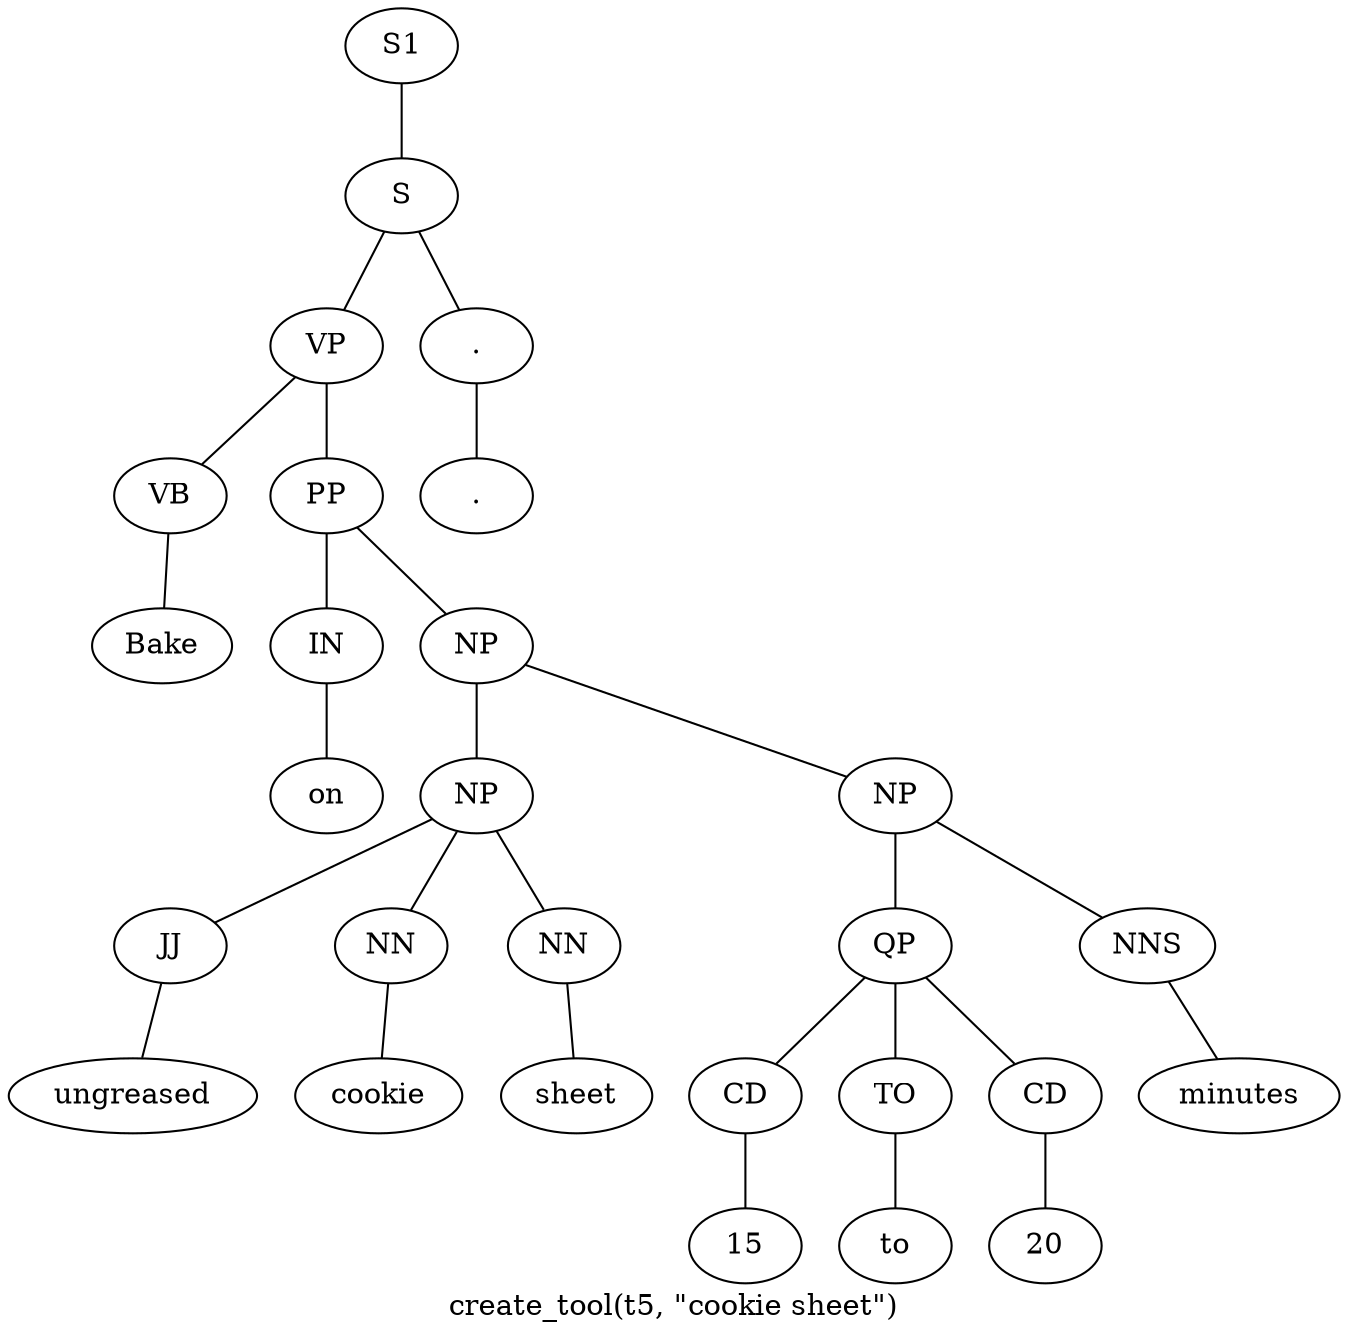 graph SyntaxGraph {
	label = "create_tool(t5, \"cookie sheet\")";
	Node0 [label="S1"];
	Node1 [label="S"];
	Node2 [label="VP"];
	Node3 [label="VB"];
	Node4 [label="Bake"];
	Node5 [label="PP"];
	Node6 [label="IN"];
	Node7 [label="on"];
	Node8 [label="NP"];
	Node9 [label="NP"];
	Node10 [label="JJ"];
	Node11 [label="ungreased"];
	Node12 [label="NN"];
	Node13 [label="cookie"];
	Node14 [label="NN"];
	Node15 [label="sheet"];
	Node16 [label="NP"];
	Node17 [label="QP"];
	Node18 [label="CD"];
	Node19 [label="15"];
	Node20 [label="TO"];
	Node21 [label="to"];
	Node22 [label="CD"];
	Node23 [label="20"];
	Node24 [label="NNS"];
	Node25 [label="minutes"];
	Node26 [label="."];
	Node27 [label="."];

	Node0 -- Node1;
	Node1 -- Node2;
	Node1 -- Node26;
	Node2 -- Node3;
	Node2 -- Node5;
	Node3 -- Node4;
	Node5 -- Node6;
	Node5 -- Node8;
	Node6 -- Node7;
	Node8 -- Node9;
	Node8 -- Node16;
	Node9 -- Node10;
	Node9 -- Node12;
	Node9 -- Node14;
	Node10 -- Node11;
	Node12 -- Node13;
	Node14 -- Node15;
	Node16 -- Node17;
	Node16 -- Node24;
	Node17 -- Node18;
	Node17 -- Node20;
	Node17 -- Node22;
	Node18 -- Node19;
	Node20 -- Node21;
	Node22 -- Node23;
	Node24 -- Node25;
	Node26 -- Node27;
}
